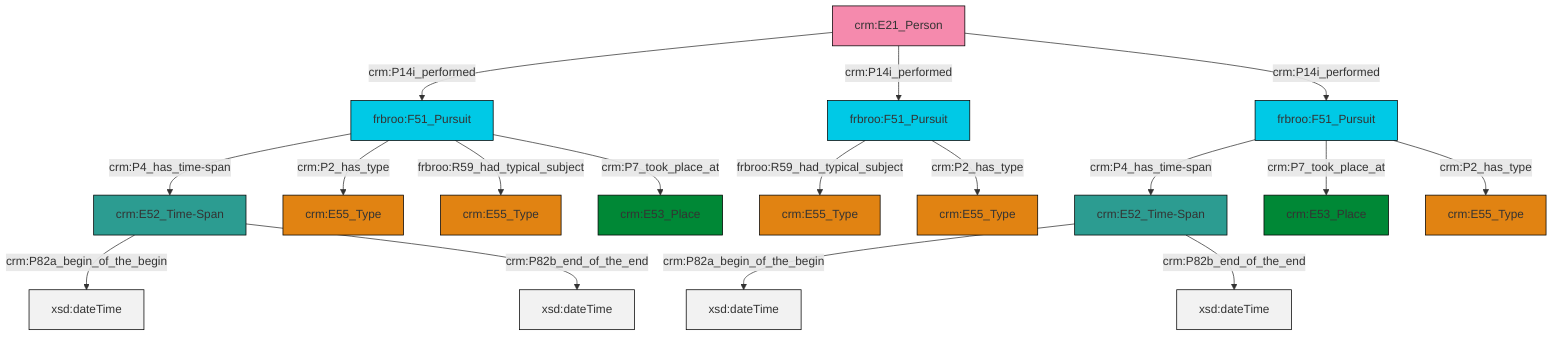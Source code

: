 graph TD
classDef Literal fill:#f2f2f2,stroke:#000000;
classDef CRM_Entity fill:#FFFFFF,stroke:#000000;
classDef Temporal_Entity fill:#00C9E6, stroke:#000000;
classDef Type fill:#E18312, stroke:#000000;
classDef Time-Span fill:#2C9C91, stroke:#000000;
classDef Appellation fill:#FFEB7F, stroke:#000000;
classDef Place fill:#008836, stroke:#000000;
classDef Persistent_Item fill:#B266B2, stroke:#000000;
classDef Conceptual_Object fill:#FFD700, stroke:#000000;
classDef Physical_Thing fill:#D2B48C, stroke:#000000;
classDef Actor fill:#f58aad, stroke:#000000;
classDef PC_Classes fill:#4ce600, stroke:#000000;
classDef Multi fill:#cccccc,stroke:#000000;

0["crm:E52_Time-Span"]:::Time-Span -->|crm:P82a_begin_of_the_begin| 1[xsd:dateTime]:::Literal
2["frbroo:F51_Pursuit"]:::Temporal_Entity -->|crm:P4_has_time-span| 3["crm:E52_Time-Span"]:::Time-Span
2["frbroo:F51_Pursuit"]:::Temporal_Entity -->|crm:P2_has_type| 4["crm:E55_Type"]:::Type
7["crm:E21_Person"]:::Actor -->|crm:P14i_performed| 2["frbroo:F51_Pursuit"]:::Temporal_Entity
7["crm:E21_Person"]:::Actor -->|crm:P14i_performed| 8["frbroo:F51_Pursuit"]:::Temporal_Entity
7["crm:E21_Person"]:::Actor -->|crm:P14i_performed| 11["frbroo:F51_Pursuit"]:::Temporal_Entity
8["frbroo:F51_Pursuit"]:::Temporal_Entity -->|frbroo:R59_had_typical_subject| 5["crm:E55_Type"]:::Type
0["crm:E52_Time-Span"]:::Time-Span -->|crm:P82b_end_of_the_end| 13[xsd:dateTime]:::Literal
11["frbroo:F51_Pursuit"]:::Temporal_Entity -->|crm:P4_has_time-span| 0["crm:E52_Time-Span"]:::Time-Span
11["frbroo:F51_Pursuit"]:::Temporal_Entity -->|crm:P7_took_place_at| 14["crm:E53_Place"]:::Place
2["frbroo:F51_Pursuit"]:::Temporal_Entity -->|frbroo:R59_had_typical_subject| 22["crm:E55_Type"]:::Type
8["frbroo:F51_Pursuit"]:::Temporal_Entity -->|crm:P2_has_type| 17["crm:E55_Type"]:::Type
3["crm:E52_Time-Span"]:::Time-Span -->|crm:P82a_begin_of_the_begin| 29[xsd:dateTime]:::Literal
11["frbroo:F51_Pursuit"]:::Temporal_Entity -->|crm:P2_has_type| 24["crm:E55_Type"]:::Type
3["crm:E52_Time-Span"]:::Time-Span -->|crm:P82b_end_of_the_end| 32[xsd:dateTime]:::Literal
2["frbroo:F51_Pursuit"]:::Temporal_Entity -->|crm:P7_took_place_at| 9["crm:E53_Place"]:::Place